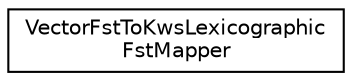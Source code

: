 digraph "Graphical Class Hierarchy"
{
  edge [fontname="Helvetica",fontsize="10",labelfontname="Helvetica",labelfontsize="10"];
  node [fontname="Helvetica",fontsize="10",shape=record];
  rankdir="LR";
  Node0 [label="VectorFstToKwsLexicographic\lFstMapper",height=0.2,width=0.4,color="black", fillcolor="white", style="filled",URL="$classkaldi_1_1VectorFstToKwsLexicographicFstMapper.html"];
}

